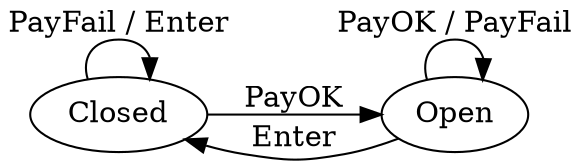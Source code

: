 digraph Machine
{
    rankdir=LR;
    Closed -> Open     [ label = "PayOK" ]
    Closed -> Closed   [ label = "PayFail / Enter" ]
    Open   -> Open     [ label = "PayOK / PayFail"]
    Open   -> Closed   [ label = "Enter"]
}